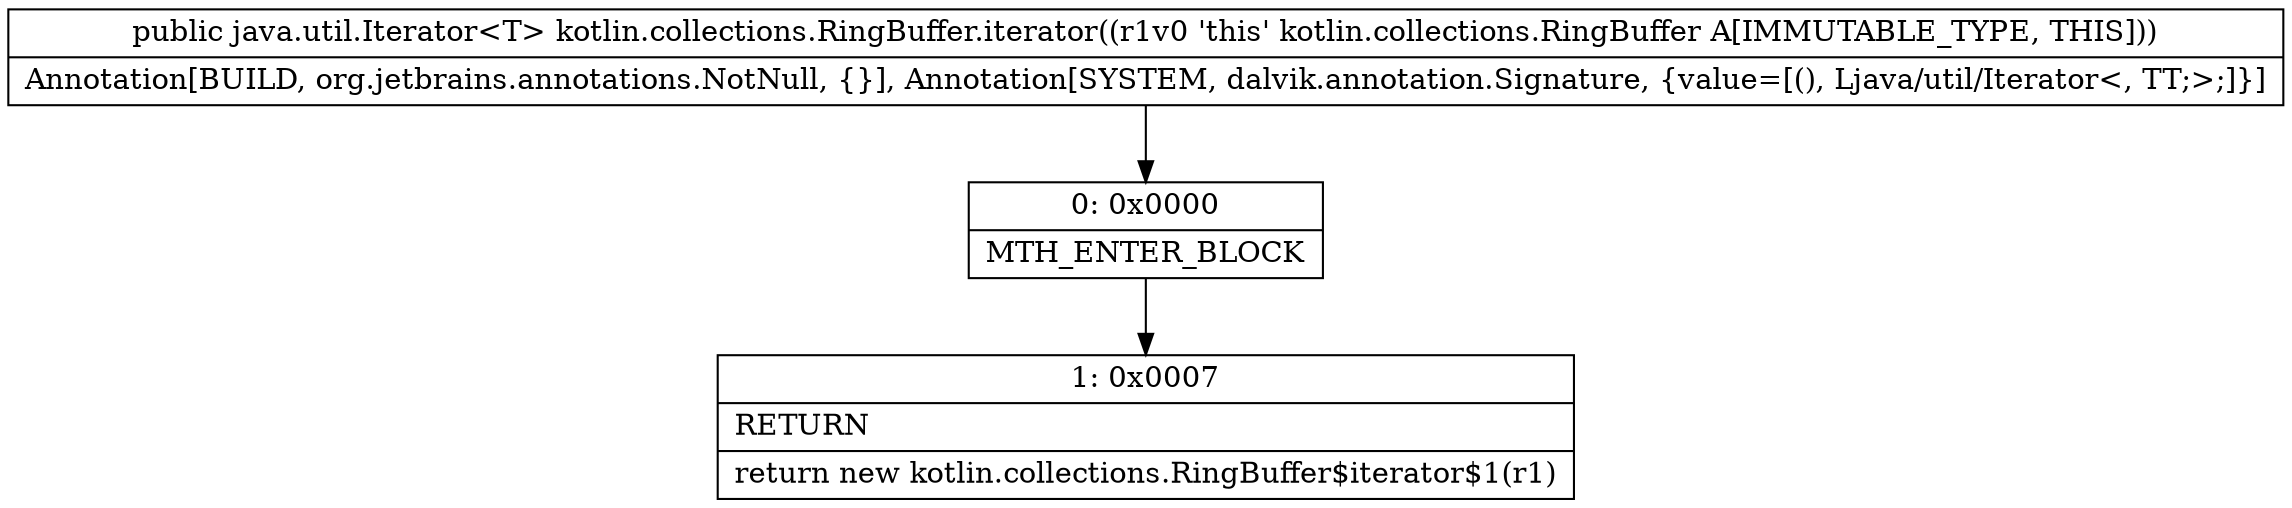 digraph "CFG forkotlin.collections.RingBuffer.iterator()Ljava\/util\/Iterator;" {
Node_0 [shape=record,label="{0\:\ 0x0000|MTH_ENTER_BLOCK\l}"];
Node_1 [shape=record,label="{1\:\ 0x0007|RETURN\l|return new kotlin.collections.RingBuffer$iterator$1(r1)\l}"];
MethodNode[shape=record,label="{public java.util.Iterator\<T\> kotlin.collections.RingBuffer.iterator((r1v0 'this' kotlin.collections.RingBuffer A[IMMUTABLE_TYPE, THIS]))  | Annotation[BUILD, org.jetbrains.annotations.NotNull, \{\}], Annotation[SYSTEM, dalvik.annotation.Signature, \{value=[(), Ljava\/util\/Iterator\<, TT;\>;]\}]\l}"];
MethodNode -> Node_0;
Node_0 -> Node_1;
}

